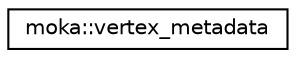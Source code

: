 digraph "Graphical Class Hierarchy"
{
 // LATEX_PDF_SIZE
  edge [fontname="Helvetica",fontsize="10",labelfontname="Helvetica",labelfontsize="10"];
  node [fontname="Helvetica",fontsize="10",shape=record];
  rankdir="LR";
  Node0 [label="moka::vertex_metadata",height=0.2,width=0.4,color="black", fillcolor="white", style="filled",URL="$structmoka_1_1vertex__metadata.html",tooltip="Contains data that describes the size, use and layout of a vertex buffer."];
}
